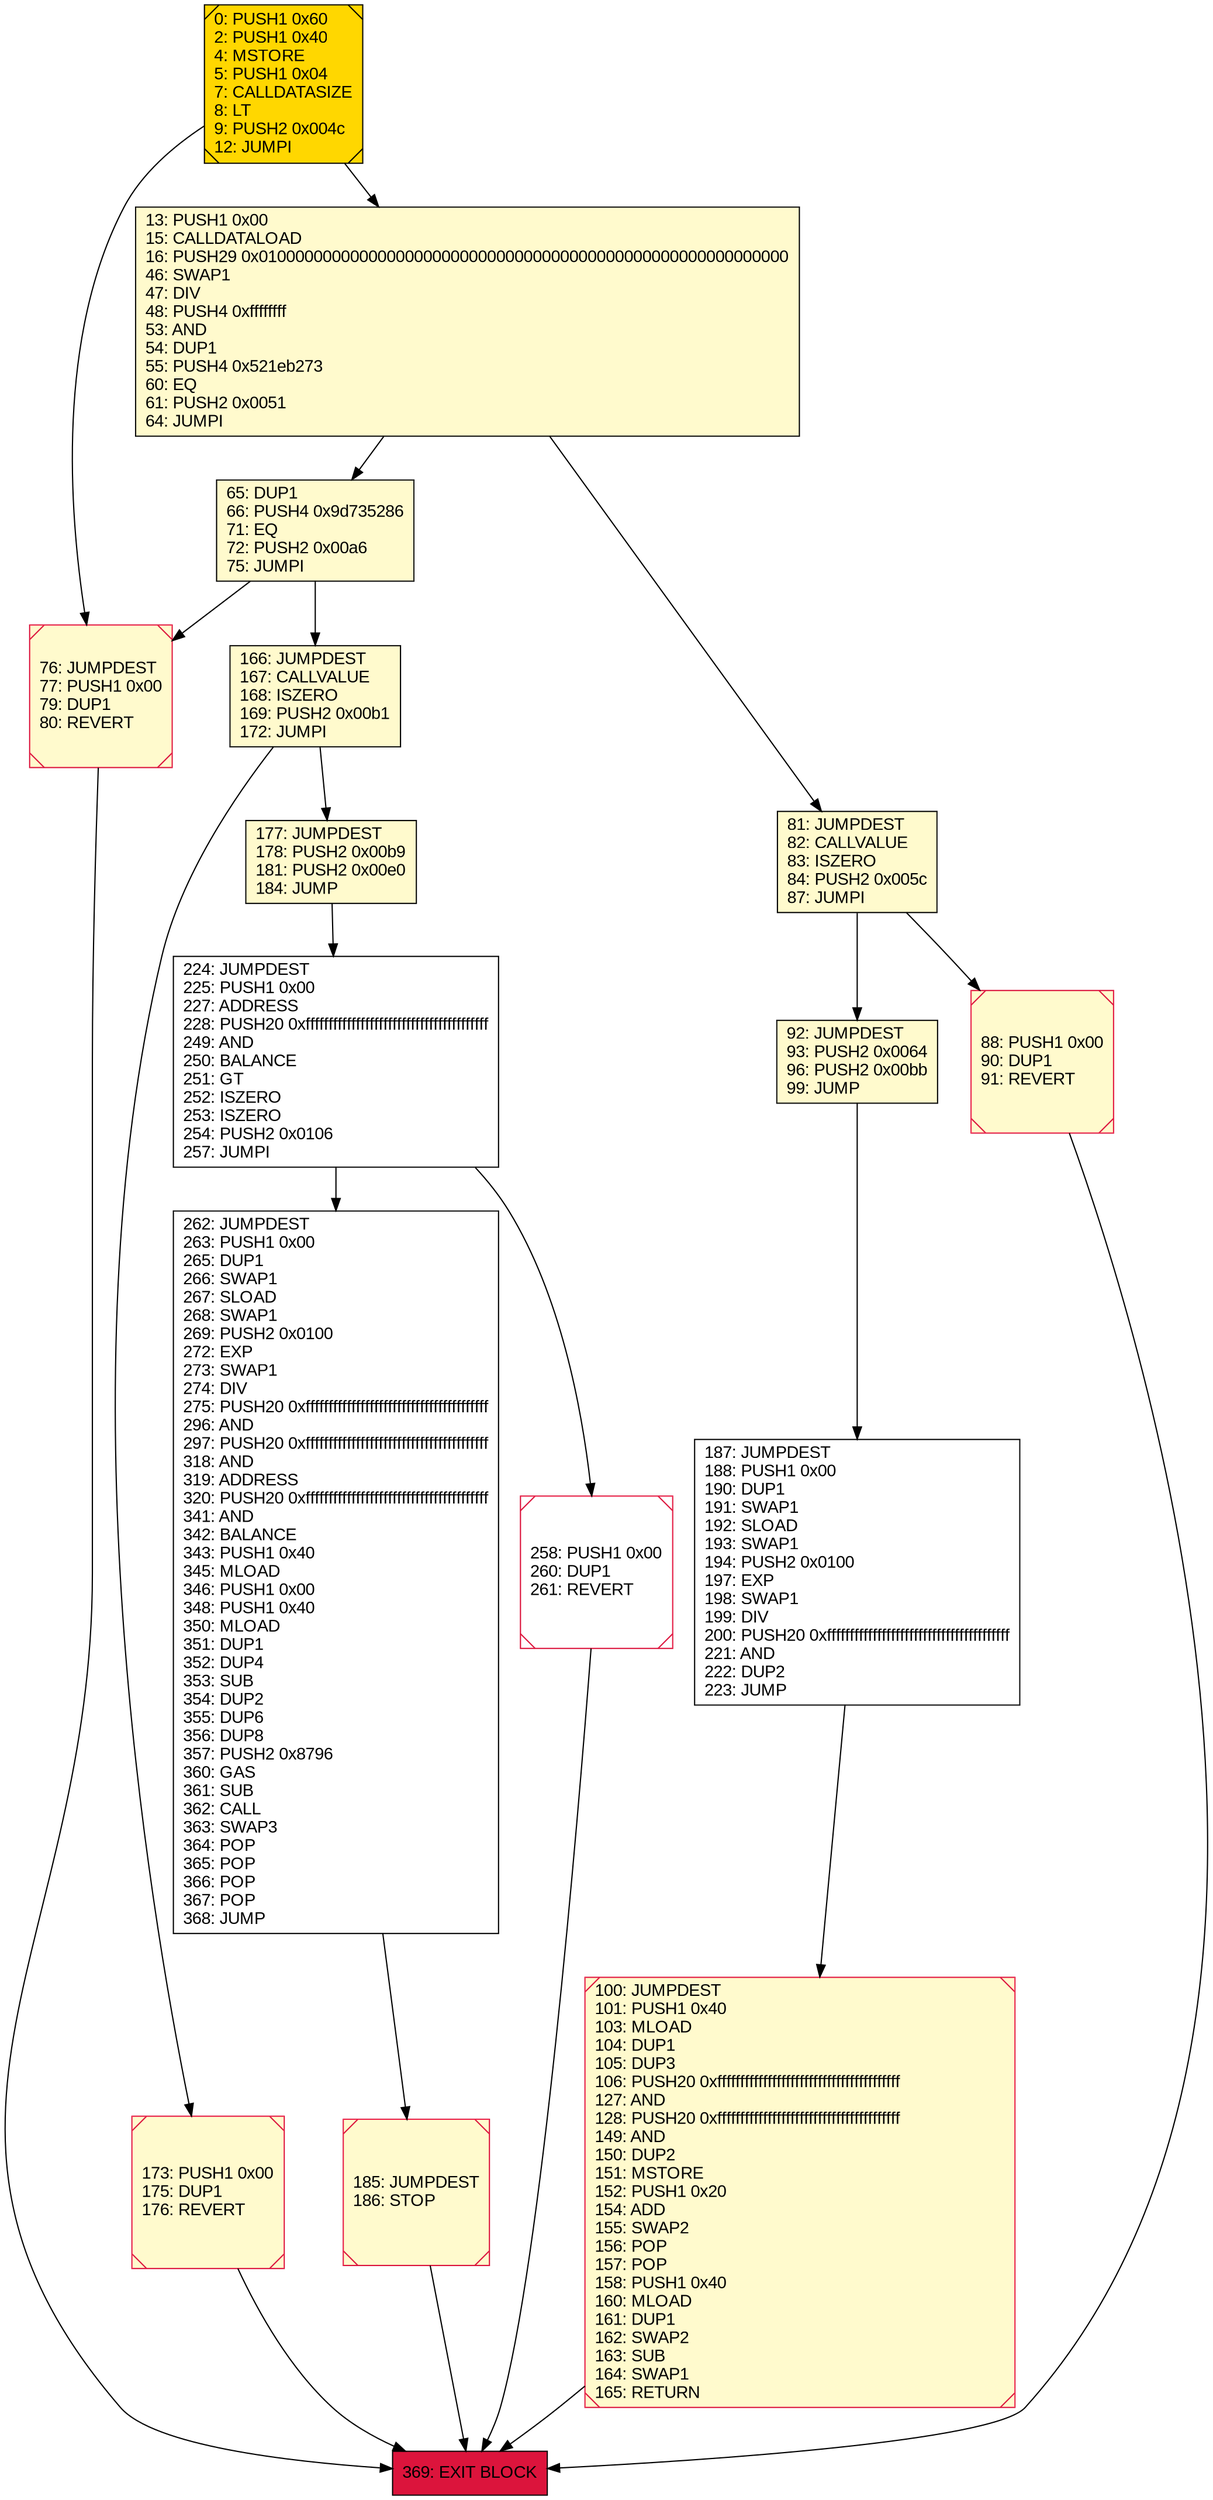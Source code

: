 digraph G {
bgcolor=transparent rankdir=UD;
node [shape=box style=filled color=black fillcolor=white fontname=arial fontcolor=black];
262 [label="262: JUMPDEST\l263: PUSH1 0x00\l265: DUP1\l266: SWAP1\l267: SLOAD\l268: SWAP1\l269: PUSH2 0x0100\l272: EXP\l273: SWAP1\l274: DIV\l275: PUSH20 0xffffffffffffffffffffffffffffffffffffffff\l296: AND\l297: PUSH20 0xffffffffffffffffffffffffffffffffffffffff\l318: AND\l319: ADDRESS\l320: PUSH20 0xffffffffffffffffffffffffffffffffffffffff\l341: AND\l342: BALANCE\l343: PUSH1 0x40\l345: MLOAD\l346: PUSH1 0x00\l348: PUSH1 0x40\l350: MLOAD\l351: DUP1\l352: DUP4\l353: SUB\l354: DUP2\l355: DUP6\l356: DUP8\l357: PUSH2 0x8796\l360: GAS\l361: SUB\l362: CALL\l363: SWAP3\l364: POP\l365: POP\l366: POP\l367: POP\l368: JUMP\l" ];
258 [label="258: PUSH1 0x00\l260: DUP1\l261: REVERT\l" shape=Msquare color=crimson ];
0 [label="0: PUSH1 0x60\l2: PUSH1 0x40\l4: MSTORE\l5: PUSH1 0x04\l7: CALLDATASIZE\l8: LT\l9: PUSH2 0x004c\l12: JUMPI\l" fillcolor=lemonchiffon shape=Msquare fillcolor=gold ];
166 [label="166: JUMPDEST\l167: CALLVALUE\l168: ISZERO\l169: PUSH2 0x00b1\l172: JUMPI\l" fillcolor=lemonchiffon ];
76 [label="76: JUMPDEST\l77: PUSH1 0x00\l79: DUP1\l80: REVERT\l" fillcolor=lemonchiffon shape=Msquare color=crimson ];
224 [label="224: JUMPDEST\l225: PUSH1 0x00\l227: ADDRESS\l228: PUSH20 0xffffffffffffffffffffffffffffffffffffffff\l249: AND\l250: BALANCE\l251: GT\l252: ISZERO\l253: ISZERO\l254: PUSH2 0x0106\l257: JUMPI\l" ];
173 [label="173: PUSH1 0x00\l175: DUP1\l176: REVERT\l" fillcolor=lemonchiffon shape=Msquare color=crimson ];
187 [label="187: JUMPDEST\l188: PUSH1 0x00\l190: DUP1\l191: SWAP1\l192: SLOAD\l193: SWAP1\l194: PUSH2 0x0100\l197: EXP\l198: SWAP1\l199: DIV\l200: PUSH20 0xffffffffffffffffffffffffffffffffffffffff\l221: AND\l222: DUP2\l223: JUMP\l" ];
185 [label="185: JUMPDEST\l186: STOP\l" fillcolor=lemonchiffon shape=Msquare color=crimson ];
65 [label="65: DUP1\l66: PUSH4 0x9d735286\l71: EQ\l72: PUSH2 0x00a6\l75: JUMPI\l" fillcolor=lemonchiffon ];
81 [label="81: JUMPDEST\l82: CALLVALUE\l83: ISZERO\l84: PUSH2 0x005c\l87: JUMPI\l" fillcolor=lemonchiffon ];
369 [label="369: EXIT BLOCK\l" fillcolor=crimson ];
92 [label="92: JUMPDEST\l93: PUSH2 0x0064\l96: PUSH2 0x00bb\l99: JUMP\l" fillcolor=lemonchiffon ];
177 [label="177: JUMPDEST\l178: PUSH2 0x00b9\l181: PUSH2 0x00e0\l184: JUMP\l" fillcolor=lemonchiffon ];
100 [label="100: JUMPDEST\l101: PUSH1 0x40\l103: MLOAD\l104: DUP1\l105: DUP3\l106: PUSH20 0xffffffffffffffffffffffffffffffffffffffff\l127: AND\l128: PUSH20 0xffffffffffffffffffffffffffffffffffffffff\l149: AND\l150: DUP2\l151: MSTORE\l152: PUSH1 0x20\l154: ADD\l155: SWAP2\l156: POP\l157: POP\l158: PUSH1 0x40\l160: MLOAD\l161: DUP1\l162: SWAP2\l163: SUB\l164: SWAP1\l165: RETURN\l" fillcolor=lemonchiffon shape=Msquare color=crimson ];
88 [label="88: PUSH1 0x00\l90: DUP1\l91: REVERT\l" fillcolor=lemonchiffon shape=Msquare color=crimson ];
13 [label="13: PUSH1 0x00\l15: CALLDATALOAD\l16: PUSH29 0x0100000000000000000000000000000000000000000000000000000000\l46: SWAP1\l47: DIV\l48: PUSH4 0xffffffff\l53: AND\l54: DUP1\l55: PUSH4 0x521eb273\l60: EQ\l61: PUSH2 0x0051\l64: JUMPI\l" fillcolor=lemonchiffon ];
81 -> 92;
166 -> 173;
65 -> 76;
100 -> 369;
65 -> 166;
88 -> 369;
224 -> 262;
81 -> 88;
224 -> 258;
13 -> 81;
0 -> 76;
262 -> 185;
258 -> 369;
13 -> 65;
76 -> 369;
177 -> 224;
0 -> 13;
166 -> 177;
187 -> 100;
92 -> 187;
185 -> 369;
173 -> 369;
}